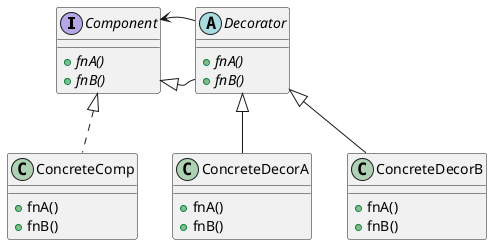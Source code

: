 @startuml

interface Component
{
    + {Abstract} fnA()
    + {Abstract} fnB()
}

class ConcreteComp
{
    + fnA()
    + fnB()
}

Component <|.. ConcreteComp

Abstract Decorator
{
    + {Abstract} fnA()
    + {Abstract} fnB()
}

Component <|- Decorator
Component <- Decorator

Class ConcreteDecorA
{
    + fnA()
    + fnB()
}

Class ConcreteDecorB
{
    + fnA()
    + fnB()
}

Decorator <|-- ConcreteDecorA
Decorator <|-- ConcreteDecorB

@enduml
